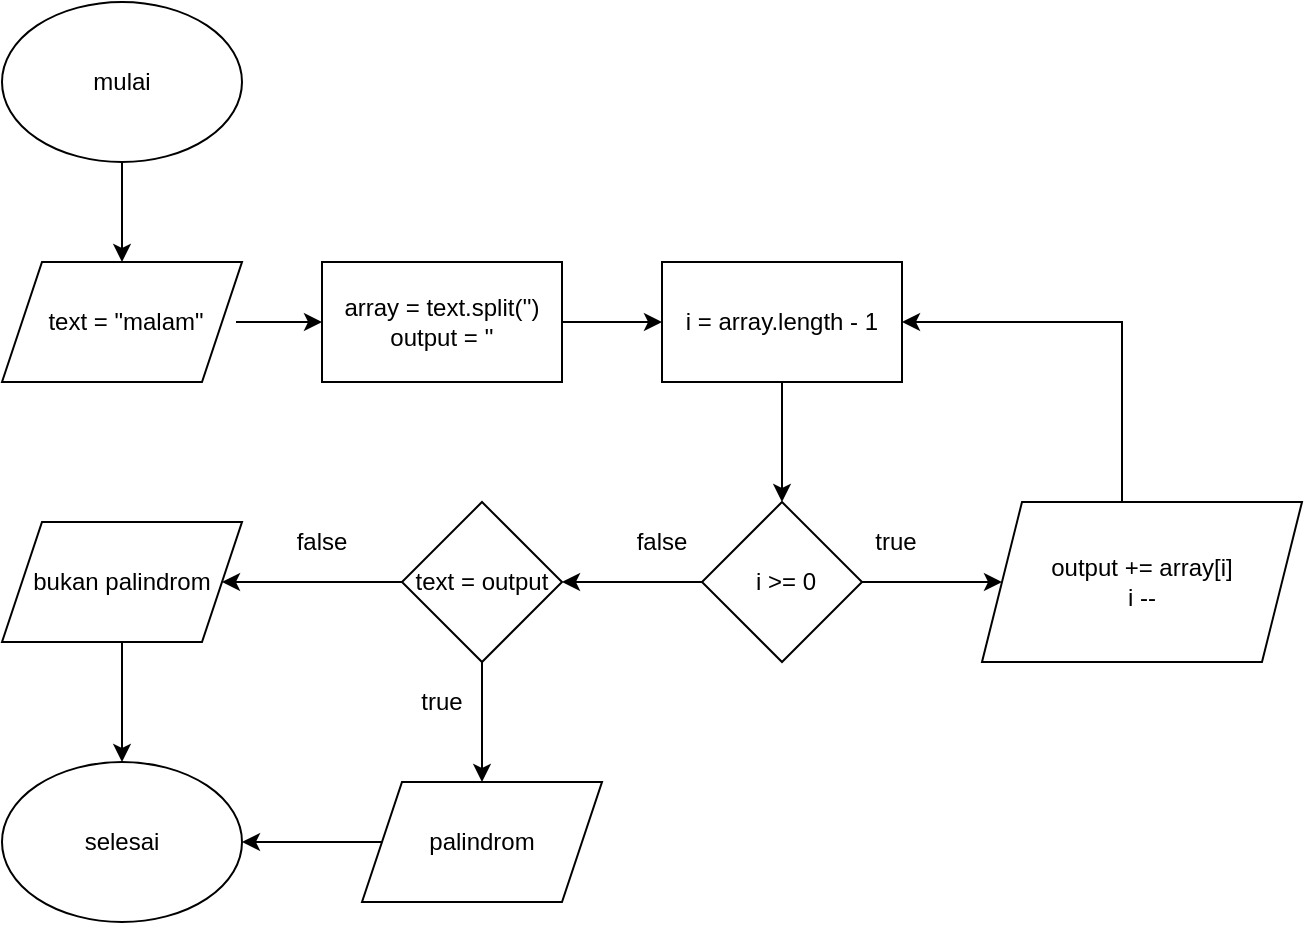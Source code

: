 <mxfile version="13.5.9" type="device"><diagram name="Page-1" id="74e2e168-ea6b-b213-b513-2b3c1d86103e"><mxGraphModel dx="786" dy="455" grid="1" gridSize="10" guides="1" tooltips="1" connect="1" arrows="1" fold="1" page="1" pageScale="1" pageWidth="1100" pageHeight="850" background="#ffffff" math="0" shadow="0"><root><mxCell id="0"/><mxCell id="1" parent="0"/><mxCell id="71hxDSUgTAAXOfCI992C-6" value="" style="edgeStyle=orthogonalEdgeStyle;rounded=0;orthogonalLoop=1;jettySize=auto;html=1;" edge="1" parent="1" source="71hxDSUgTAAXOfCI992C-1" target="71hxDSUgTAAXOfCI992C-3"><mxGeometry relative="1" as="geometry"/></mxCell><mxCell id="71hxDSUgTAAXOfCI992C-1" value="mulai" style="ellipse;whiteSpace=wrap;html=1;" vertex="1" parent="1"><mxGeometry x="40" y="50" width="120" height="80" as="geometry"/></mxCell><mxCell id="71hxDSUgTAAXOfCI992C-3" value="" style="shape=parallelogram;perimeter=parallelogramPerimeter;whiteSpace=wrap;html=1;fixedSize=1;" vertex="1" parent="1"><mxGeometry x="40" y="180" width="120" height="60" as="geometry"/></mxCell><mxCell id="71hxDSUgTAAXOfCI992C-8" value="" style="edgeStyle=orthogonalEdgeStyle;rounded=0;orthogonalLoop=1;jettySize=auto;html=1;" edge="1" parent="1" source="71hxDSUgTAAXOfCI992C-4" target="71hxDSUgTAAXOfCI992C-5"><mxGeometry relative="1" as="geometry"/></mxCell><mxCell id="71hxDSUgTAAXOfCI992C-4" value="" style="rounded=0;whiteSpace=wrap;html=1;" vertex="1" parent="1"><mxGeometry x="370" y="180" width="120" height="60" as="geometry"/></mxCell><mxCell id="71hxDSUgTAAXOfCI992C-31" value="" style="edgeStyle=orthogonalEdgeStyle;rounded=0;orthogonalLoop=1;jettySize=auto;html=1;" edge="1" parent="1" source="71hxDSUgTAAXOfCI992C-5" target="71hxDSUgTAAXOfCI992C-30"><mxGeometry relative="1" as="geometry"/></mxCell><mxCell id="71hxDSUgTAAXOfCI992C-5" value="" style="rhombus;whiteSpace=wrap;html=1;" vertex="1" parent="1"><mxGeometry x="390" y="300" width="80" height="80" as="geometry"/></mxCell><mxCell id="71hxDSUgTAAXOfCI992C-43" value="" style="edgeStyle=orthogonalEdgeStyle;rounded=0;orthogonalLoop=1;jettySize=auto;html=1;" edge="1" parent="1" source="71hxDSUgTAAXOfCI992C-10" target="71hxDSUgTAAXOfCI992C-42"><mxGeometry relative="1" as="geometry"/></mxCell><mxCell id="71hxDSUgTAAXOfCI992C-10" value="text = &quot;malam&quot;" style="text;html=1;strokeColor=none;fillColor=none;align=center;verticalAlign=middle;whiteSpace=wrap;rounded=0;" vertex="1" parent="1"><mxGeometry x="47" y="200" width="110" height="20" as="geometry"/></mxCell><mxCell id="71hxDSUgTAAXOfCI992C-11" value="i = array.length - 1" style="text;html=1;strokeColor=none;fillColor=none;align=center;verticalAlign=middle;whiteSpace=wrap;rounded=0;" vertex="1" parent="1"><mxGeometry x="370" y="200" width="120" height="20" as="geometry"/></mxCell><mxCell id="71hxDSUgTAAXOfCI992C-12" value="i &amp;gt;= 0" style="text;html=1;strokeColor=none;fillColor=none;align=center;verticalAlign=middle;whiteSpace=wrap;rounded=0;" vertex="1" parent="1"><mxGeometry x="412" y="330" width="40" height="20" as="geometry"/></mxCell><mxCell id="71hxDSUgTAAXOfCI992C-22" value="" style="edgeStyle=orthogonalEdgeStyle;rounded=0;orthogonalLoop=1;jettySize=auto;html=1;" edge="1" parent="1" source="71hxDSUgTAAXOfCI992C-16" target="71hxDSUgTAAXOfCI992C-19"><mxGeometry relative="1" as="geometry"/></mxCell><mxCell id="71hxDSUgTAAXOfCI992C-23" value="" style="edgeStyle=orthogonalEdgeStyle;rounded=0;orthogonalLoop=1;jettySize=auto;html=1;" edge="1" parent="1" source="71hxDSUgTAAXOfCI992C-16" target="71hxDSUgTAAXOfCI992C-20"><mxGeometry relative="1" as="geometry"/></mxCell><mxCell id="71hxDSUgTAAXOfCI992C-16" value="text = output" style="rhombus;whiteSpace=wrap;html=1;" vertex="1" parent="1"><mxGeometry x="240" y="300" width="80" height="80" as="geometry"/></mxCell><mxCell id="71hxDSUgTAAXOfCI992C-25" value="" style="edgeStyle=orthogonalEdgeStyle;rounded=0;orthogonalLoop=1;jettySize=auto;html=1;" edge="1" parent="1" source="71hxDSUgTAAXOfCI992C-19" target="71hxDSUgTAAXOfCI992C-21"><mxGeometry relative="1" as="geometry"/></mxCell><mxCell id="71hxDSUgTAAXOfCI992C-19" value="palindrom" style="shape=parallelogram;perimeter=parallelogramPerimeter;whiteSpace=wrap;html=1;fixedSize=1;" vertex="1" parent="1"><mxGeometry x="220" y="440" width="120" height="60" as="geometry"/></mxCell><mxCell id="71hxDSUgTAAXOfCI992C-24" value="" style="edgeStyle=orthogonalEdgeStyle;rounded=0;orthogonalLoop=1;jettySize=auto;html=1;" edge="1" parent="1" source="71hxDSUgTAAXOfCI992C-20" target="71hxDSUgTAAXOfCI992C-21"><mxGeometry relative="1" as="geometry"/></mxCell><mxCell id="71hxDSUgTAAXOfCI992C-20" value="bukan palindrom" style="shape=parallelogram;perimeter=parallelogramPerimeter;whiteSpace=wrap;html=1;fixedSize=1;" vertex="1" parent="1"><mxGeometry x="40" y="310" width="120" height="60" as="geometry"/></mxCell><mxCell id="71hxDSUgTAAXOfCI992C-21" value="selesai" style="ellipse;whiteSpace=wrap;html=1;" vertex="1" parent="1"><mxGeometry x="40" y="430" width="120" height="80" as="geometry"/></mxCell><mxCell id="71hxDSUgTAAXOfCI992C-26" value="true" style="text;html=1;strokeColor=none;fillColor=none;align=center;verticalAlign=middle;whiteSpace=wrap;rounded=0;" vertex="1" parent="1"><mxGeometry x="240" y="390" width="40" height="20" as="geometry"/></mxCell><mxCell id="71hxDSUgTAAXOfCI992C-27" value="false" style="text;html=1;strokeColor=none;fillColor=none;align=center;verticalAlign=middle;whiteSpace=wrap;rounded=0;" vertex="1" parent="1"><mxGeometry x="180" y="310" width="40" height="20" as="geometry"/></mxCell><mxCell id="71hxDSUgTAAXOfCI992C-28" value="false" style="text;html=1;strokeColor=none;fillColor=none;align=center;verticalAlign=middle;whiteSpace=wrap;rounded=0;" vertex="1" parent="1"><mxGeometry x="350" y="310" width="40" height="20" as="geometry"/></mxCell><mxCell id="71hxDSUgTAAXOfCI992C-29" value="true" style="text;html=1;strokeColor=none;fillColor=none;align=center;verticalAlign=middle;whiteSpace=wrap;rounded=0;" vertex="1" parent="1"><mxGeometry x="467" y="310" width="40" height="20" as="geometry"/></mxCell><mxCell id="71hxDSUgTAAXOfCI992C-32" style="edgeStyle=orthogonalEdgeStyle;rounded=0;orthogonalLoop=1;jettySize=auto;html=1;" edge="1" parent="1" source="71hxDSUgTAAXOfCI992C-30"><mxGeometry relative="1" as="geometry"><mxPoint x="490" y="210" as="targetPoint"/><Array as="points"><mxPoint x="600" y="210"/></Array></mxGeometry></mxCell><mxCell id="71hxDSUgTAAXOfCI992C-30" value="output += array[i]&lt;br&gt;i --" style="shape=parallelogram;perimeter=parallelogramPerimeter;whiteSpace=wrap;html=1;fixedSize=1;" vertex="1" parent="1"><mxGeometry x="530" y="300" width="160" height="80" as="geometry"/></mxCell><mxCell id="71hxDSUgTAAXOfCI992C-35" value="" style="edgeStyle=orthogonalEdgeStyle;rounded=0;orthogonalLoop=1;jettySize=auto;html=1;exitX=0;exitY=0.5;exitDx=0;exitDy=0;" edge="1" parent="1" source="71hxDSUgTAAXOfCI992C-5" target="71hxDSUgTAAXOfCI992C-16"><mxGeometry relative="1" as="geometry"><mxPoint x="280" y="370" as="sourcePoint"/></mxGeometry></mxCell><mxCell id="71hxDSUgTAAXOfCI992C-44" value="" style="edgeStyle=orthogonalEdgeStyle;rounded=0;orthogonalLoop=1;jettySize=auto;html=1;" edge="1" parent="1" source="71hxDSUgTAAXOfCI992C-42" target="71hxDSUgTAAXOfCI992C-11"><mxGeometry relative="1" as="geometry"/></mxCell><mxCell id="71hxDSUgTAAXOfCI992C-42" value="array = text.split('')&lt;br&gt;output = ''" style="rounded=0;whiteSpace=wrap;html=1;" vertex="1" parent="1"><mxGeometry x="200" y="180" width="120" height="60" as="geometry"/></mxCell></root></mxGraphModel></diagram></mxfile>